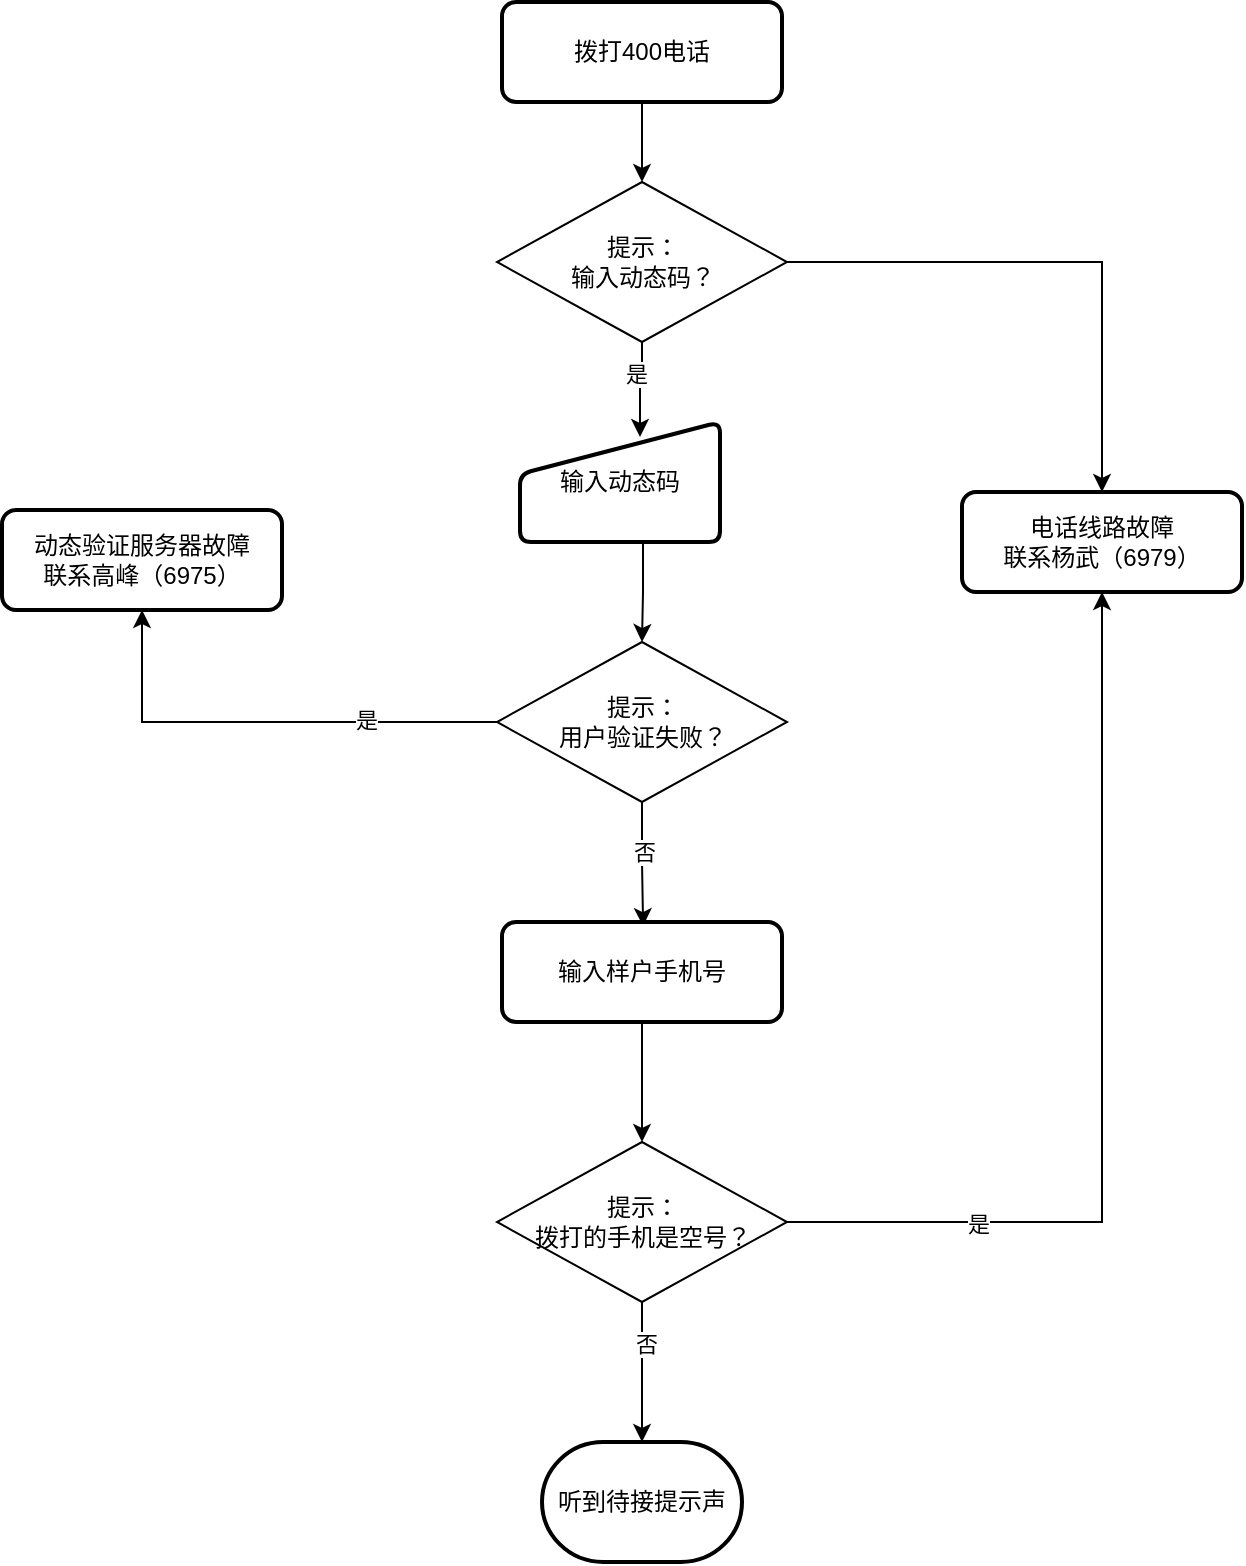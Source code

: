 <mxfile version="27.0.6">
  <diagram name="第 1 页" id="G7EctAy60NOAZghK-SAu">
    <mxGraphModel dx="943" dy="779" grid="1" gridSize="10" guides="1" tooltips="1" connect="1" arrows="1" fold="1" page="1" pageScale="1" pageWidth="827" pageHeight="1169" math="0" shadow="0">
      <root>
        <mxCell id="0" />
        <mxCell id="1" parent="0" />
        <mxCell id="q5634z561U06madiNtx6-7" style="edgeStyle=orthogonalEdgeStyle;rounded=0;orthogonalLoop=1;jettySize=auto;html=1;entryX=0.6;entryY=0.125;entryDx=0;entryDy=0;entryPerimeter=0;" edge="1" parent="1" source="q5634z561U06madiNtx6-3" target="q5634z561U06madiNtx6-8">
          <mxGeometry relative="1" as="geometry">
            <mxPoint x="400" y="324" as="targetPoint" />
          </mxGeometry>
        </mxCell>
        <mxCell id="q5634z561U06madiNtx6-17" value="是" style="edgeLabel;html=1;align=center;verticalAlign=middle;resizable=0;points=[];" vertex="1" connectable="0" parent="q5634z561U06madiNtx6-7">
          <mxGeometry x="-0.344" y="-3" relative="1" as="geometry">
            <mxPoint as="offset" />
          </mxGeometry>
        </mxCell>
        <mxCell id="q5634z561U06madiNtx6-29" style="edgeStyle=orthogonalEdgeStyle;rounded=0;orthogonalLoop=1;jettySize=auto;html=1;entryX=0.5;entryY=0;entryDx=0;entryDy=0;" edge="1" parent="1" source="q5634z561U06madiNtx6-3" target="q5634z561U06madiNtx6-22">
          <mxGeometry relative="1" as="geometry" />
        </mxCell>
        <mxCell id="q5634z561U06madiNtx6-3" value="提示：&lt;div&gt;输入动态码？&lt;/div&gt;" style="rhombus;whiteSpace=wrap;html=1;" vertex="1" parent="1">
          <mxGeometry x="327.5" y="160" width="145" height="80" as="geometry" />
        </mxCell>
        <mxCell id="q5634z561U06madiNtx6-8" value="输入动态码" style="html=1;strokeWidth=2;shape=manualInput;whiteSpace=wrap;rounded=1;size=26;arcSize=11;" vertex="1" parent="1">
          <mxGeometry x="339" y="280" width="100" height="60" as="geometry" />
        </mxCell>
        <mxCell id="q5634z561U06madiNtx6-9" value="听到待接提示声" style="strokeWidth=2;html=1;shape=mxgraph.flowchart.terminator;whiteSpace=wrap;" vertex="1" parent="1">
          <mxGeometry x="350" y="790" width="100" height="60" as="geometry" />
        </mxCell>
        <mxCell id="q5634z561U06madiNtx6-11" value="&lt;div&gt;动态验证服务器故障&lt;/div&gt;联系高峰（6975）" style="rounded=1;whiteSpace=wrap;html=1;absoluteArcSize=1;arcSize=14;strokeWidth=2;" vertex="1" parent="1">
          <mxGeometry x="80" y="324" width="140" height="50" as="geometry" />
        </mxCell>
        <mxCell id="q5634z561U06madiNtx6-16" style="edgeStyle=orthogonalEdgeStyle;rounded=0;orthogonalLoop=1;jettySize=auto;html=1;entryX=0.5;entryY=0;entryDx=0;entryDy=0;exitX=0.615;exitY=1.004;exitDx=0;exitDy=0;exitPerimeter=0;" edge="1" parent="1" source="q5634z561U06madiNtx6-8" target="q5634z561U06madiNtx6-19">
          <mxGeometry relative="1" as="geometry">
            <mxPoint x="400" y="449" as="targetPoint" />
          </mxGeometry>
        </mxCell>
        <mxCell id="q5634z561U06madiNtx6-20" style="edgeStyle=orthogonalEdgeStyle;rounded=0;orthogonalLoop=1;jettySize=auto;html=1;entryX=0.5;entryY=1;entryDx=0;entryDy=0;" edge="1" parent="1" source="q5634z561U06madiNtx6-19" target="q5634z561U06madiNtx6-11">
          <mxGeometry relative="1" as="geometry">
            <mxPoint x="150.0" y="380" as="targetPoint" />
          </mxGeometry>
        </mxCell>
        <mxCell id="q5634z561U06madiNtx6-21" value="是" style="edgeLabel;html=1;align=center;verticalAlign=middle;resizable=0;points=[];" vertex="1" connectable="0" parent="q5634z561U06madiNtx6-20">
          <mxGeometry x="-0.437" y="-1" relative="1" as="geometry">
            <mxPoint as="offset" />
          </mxGeometry>
        </mxCell>
        <mxCell id="q5634z561U06madiNtx6-23" style="edgeStyle=orthogonalEdgeStyle;rounded=0;orthogonalLoop=1;jettySize=auto;html=1;entryX=0.504;entryY=0.041;entryDx=0;entryDy=0;entryPerimeter=0;" edge="1" parent="1" source="q5634z561U06madiNtx6-19" target="q5634z561U06madiNtx6-32">
          <mxGeometry relative="1" as="geometry">
            <mxPoint x="400" y="600" as="targetPoint" />
          </mxGeometry>
        </mxCell>
        <mxCell id="q5634z561U06madiNtx6-24" value="否" style="edgeLabel;html=1;align=center;verticalAlign=middle;resizable=0;points=[];" vertex="1" connectable="0" parent="q5634z561U06madiNtx6-23">
          <mxGeometry x="-0.225" y="1" relative="1" as="geometry">
            <mxPoint as="offset" />
          </mxGeometry>
        </mxCell>
        <mxCell id="q5634z561U06madiNtx6-19" value="提示：&lt;div&gt;用户验证失败？&lt;/div&gt;" style="rhombus;whiteSpace=wrap;html=1;" vertex="1" parent="1">
          <mxGeometry x="327.5" y="390" width="145" height="80" as="geometry" />
        </mxCell>
        <mxCell id="q5634z561U06madiNtx6-22" value="&lt;div&gt;电话线路故障&lt;/div&gt;联系杨武（6979）" style="rounded=1;whiteSpace=wrap;html=1;absoluteArcSize=1;arcSize=14;strokeWidth=2;" vertex="1" parent="1">
          <mxGeometry x="560" y="315" width="140" height="50" as="geometry" />
        </mxCell>
        <mxCell id="q5634z561U06madiNtx6-30" style="edgeStyle=orthogonalEdgeStyle;rounded=0;orthogonalLoop=1;jettySize=auto;html=1;entryX=0.5;entryY=1;entryDx=0;entryDy=0;" edge="1" parent="1" source="q5634z561U06madiNtx6-25" target="q5634z561U06madiNtx6-22">
          <mxGeometry relative="1" as="geometry" />
        </mxCell>
        <mxCell id="q5634z561U06madiNtx6-31" value="是" style="edgeLabel;html=1;align=center;verticalAlign=middle;resizable=0;points=[];" vertex="1" connectable="0" parent="q5634z561U06madiNtx6-30">
          <mxGeometry x="-0.598" y="-1" relative="1" as="geometry">
            <mxPoint as="offset" />
          </mxGeometry>
        </mxCell>
        <mxCell id="q5634z561U06madiNtx6-25" value="&lt;font&gt;提示：&lt;/font&gt;&lt;div&gt;&lt;font&gt;拨打的手机是空号？&lt;/font&gt;&lt;/div&gt;" style="rhombus;whiteSpace=wrap;html=1;" vertex="1" parent="1">
          <mxGeometry x="327.5" y="640" width="145" height="80" as="geometry" />
        </mxCell>
        <mxCell id="q5634z561U06madiNtx6-27" style="edgeStyle=orthogonalEdgeStyle;rounded=0;orthogonalLoop=1;jettySize=auto;html=1;entryX=0.5;entryY=0;entryDx=0;entryDy=0;" edge="1" parent="1" source="q5634z561U06madiNtx6-26" target="q5634z561U06madiNtx6-3">
          <mxGeometry relative="1" as="geometry" />
        </mxCell>
        <mxCell id="q5634z561U06madiNtx6-26" value="&lt;div&gt;拨打400电话&lt;/div&gt;" style="rounded=1;whiteSpace=wrap;html=1;absoluteArcSize=1;arcSize=14;strokeWidth=2;" vertex="1" parent="1">
          <mxGeometry x="330" y="70" width="140" height="50" as="geometry" />
        </mxCell>
        <mxCell id="q5634z561U06madiNtx6-34" style="edgeStyle=orthogonalEdgeStyle;rounded=0;orthogonalLoop=1;jettySize=auto;html=1;entryX=0.5;entryY=0;entryDx=0;entryDy=0;" edge="1" parent="1" source="q5634z561U06madiNtx6-32" target="q5634z561U06madiNtx6-25">
          <mxGeometry relative="1" as="geometry" />
        </mxCell>
        <mxCell id="q5634z561U06madiNtx6-32" value="&lt;div&gt;输入样户手机号&lt;/div&gt;" style="rounded=1;whiteSpace=wrap;html=1;absoluteArcSize=1;arcSize=14;strokeWidth=2;" vertex="1" parent="1">
          <mxGeometry x="330" y="530" width="140" height="50" as="geometry" />
        </mxCell>
        <mxCell id="q5634z561U06madiNtx6-35" style="edgeStyle=orthogonalEdgeStyle;rounded=0;orthogonalLoop=1;jettySize=auto;html=1;entryX=0.5;entryY=0;entryDx=0;entryDy=0;entryPerimeter=0;" edge="1" parent="1" source="q5634z561U06madiNtx6-25" target="q5634z561U06madiNtx6-9">
          <mxGeometry relative="1" as="geometry" />
        </mxCell>
        <mxCell id="q5634z561U06madiNtx6-36" value="否" style="edgeLabel;html=1;align=center;verticalAlign=middle;resizable=0;points=[];" vertex="1" connectable="0" parent="q5634z561U06madiNtx6-35">
          <mxGeometry x="-0.404" y="2" relative="1" as="geometry">
            <mxPoint as="offset" />
          </mxGeometry>
        </mxCell>
      </root>
    </mxGraphModel>
  </diagram>
</mxfile>
